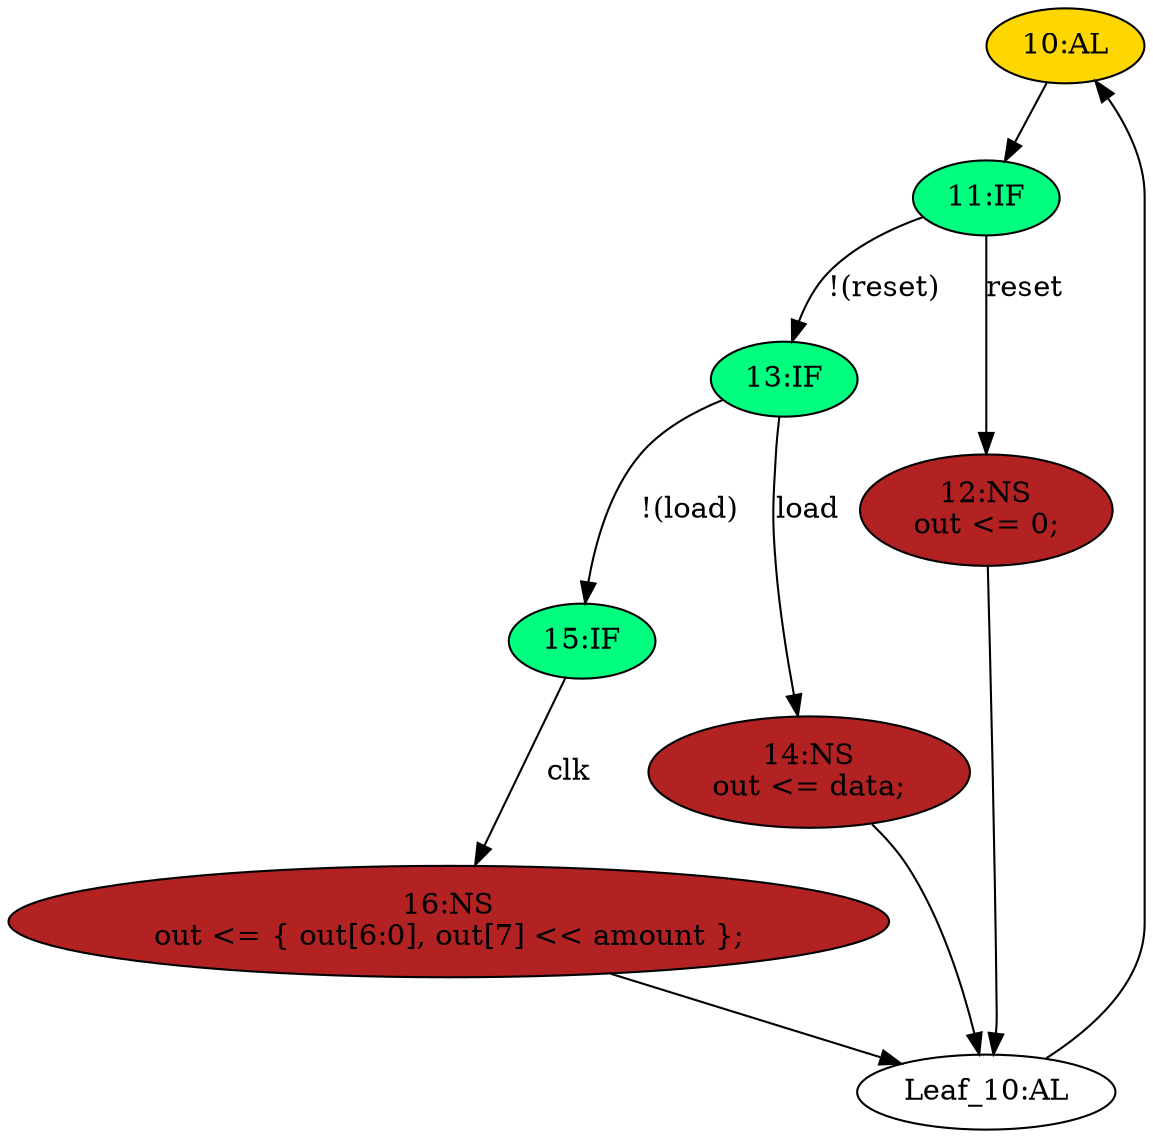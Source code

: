 strict digraph "compose( ,  )" {
	node [label="\N"];
	"10:AL"	[ast="<pyverilog.vparser.ast.Always object at 0x7f5c04b23210>",
		clk_sens=True,
		fillcolor=gold,
		label="10:AL",
		sens="['clk', 'reset']",
		statements="[]",
		style=filled,
		typ=Always,
		use_var="['load', 'reset', 'clk', 'amount', 'data', 'out']"];
	"11:IF"	[ast="<pyverilog.vparser.ast.IfStatement object at 0x7f5c04ace290>",
		fillcolor=springgreen,
		label="11:IF",
		statements="[]",
		style=filled,
		typ=IfStatement];
	"10:AL" -> "11:IF"	[cond="[]",
		lineno=None];
	"16:NS"	[ast="<pyverilog.vparser.ast.NonblockingSubstitution object at 0x7f5c04b26550>",
		fillcolor=firebrick,
		label="16:NS
out <= { out[6:0], out[7] << amount };",
		statements="[<pyverilog.vparser.ast.NonblockingSubstitution object at 0x7f5c04b26550>]",
		style=filled,
		typ=NonblockingSubstitution];
	"Leaf_10:AL"	[def_var="['out']",
		label="Leaf_10:AL"];
	"16:NS" -> "Leaf_10:AL"	[cond="[]",
		lineno=None];
	"15:IF"	[ast="<pyverilog.vparser.ast.IfStatement object at 0x7f5c04b3dd10>",
		fillcolor=springgreen,
		label="15:IF",
		statements="[]",
		style=filled,
		typ=IfStatement];
	"15:IF" -> "16:NS"	[cond="['clk']",
		label=clk,
		lineno=15];
	"13:IF"	[ast="<pyverilog.vparser.ast.IfStatement object at 0x7f5c04b31250>",
		fillcolor=springgreen,
		label="13:IF",
		statements="[]",
		style=filled,
		typ=IfStatement];
	"11:IF" -> "13:IF"	[cond="['reset']",
		label="!(reset)",
		lineno=11];
	"12:NS"	[ast="<pyverilog.vparser.ast.NonblockingSubstitution object at 0x7f5c04ace550>",
		fillcolor=firebrick,
		label="12:NS
out <= 0;",
		statements="[<pyverilog.vparser.ast.NonblockingSubstitution object at 0x7f5c04ace550>]",
		style=filled,
		typ=NonblockingSubstitution];
	"11:IF" -> "12:NS"	[cond="['reset']",
		label=reset,
		lineno=11];
	"13:IF" -> "15:IF"	[cond="['load']",
		label="!(load)",
		lineno=13];
	"14:NS"	[ast="<pyverilog.vparser.ast.NonblockingSubstitution object at 0x7f5c04b31050>",
		fillcolor=firebrick,
		label="14:NS
out <= data;",
		statements="[<pyverilog.vparser.ast.NonblockingSubstitution object at 0x7f5c04b31050>]",
		style=filled,
		typ=NonblockingSubstitution];
	"13:IF" -> "14:NS"	[cond="['load']",
		label=load,
		lineno=13];
	"12:NS" -> "Leaf_10:AL"	[cond="[]",
		lineno=None];
	"14:NS" -> "Leaf_10:AL"	[cond="[]",
		lineno=None];
	"Leaf_10:AL" -> "10:AL";
}
